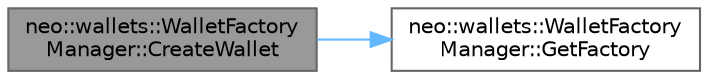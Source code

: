 digraph "neo::wallets::WalletFactoryManager::CreateWallet"
{
 // LATEX_PDF_SIZE
  bgcolor="transparent";
  edge [fontname=Helvetica,fontsize=10,labelfontname=Helvetica,labelfontsize=10];
  node [fontname=Helvetica,fontsize=10,shape=box,height=0.2,width=0.4];
  rankdir="LR";
  Node1 [id="Node000001",label="neo::wallets::WalletFactory\lManager::CreateWallet",height=0.2,width=0.4,color="gray40", fillcolor="grey60", style="filled", fontcolor="black",tooltip="Creates a new wallet."];
  Node1 -> Node2 [id="edge1_Node000001_Node000002",color="steelblue1",style="solid",tooltip=" "];
  Node2 [id="Node000002",label="neo::wallets::WalletFactory\lManager::GetFactory",height=0.2,width=0.4,color="grey40", fillcolor="white", style="filled",URL="$classneo_1_1wallets_1_1_wallet_factory_manager.html#ae4a44ad01f9602c7b71a8c07722b2c68",tooltip="Gets a factory that can handle the specified path."];
}
